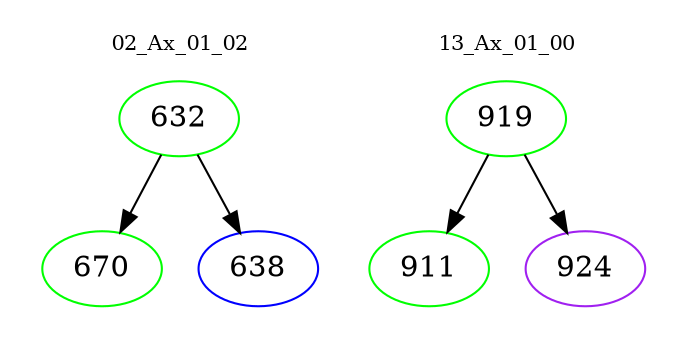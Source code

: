 digraph{
subgraph cluster_0 {
color = white
label = "02_Ax_01_02";
fontsize=10;
T0_632 [label="632", color="green"]
T0_632 -> T0_670 [color="black"]
T0_670 [label="670", color="green"]
T0_632 -> T0_638 [color="black"]
T0_638 [label="638", color="blue"]
}
subgraph cluster_1 {
color = white
label = "13_Ax_01_00";
fontsize=10;
T1_919 [label="919", color="green"]
T1_919 -> T1_911 [color="black"]
T1_911 [label="911", color="green"]
T1_919 -> T1_924 [color="black"]
T1_924 [label="924", color="purple"]
}
}
